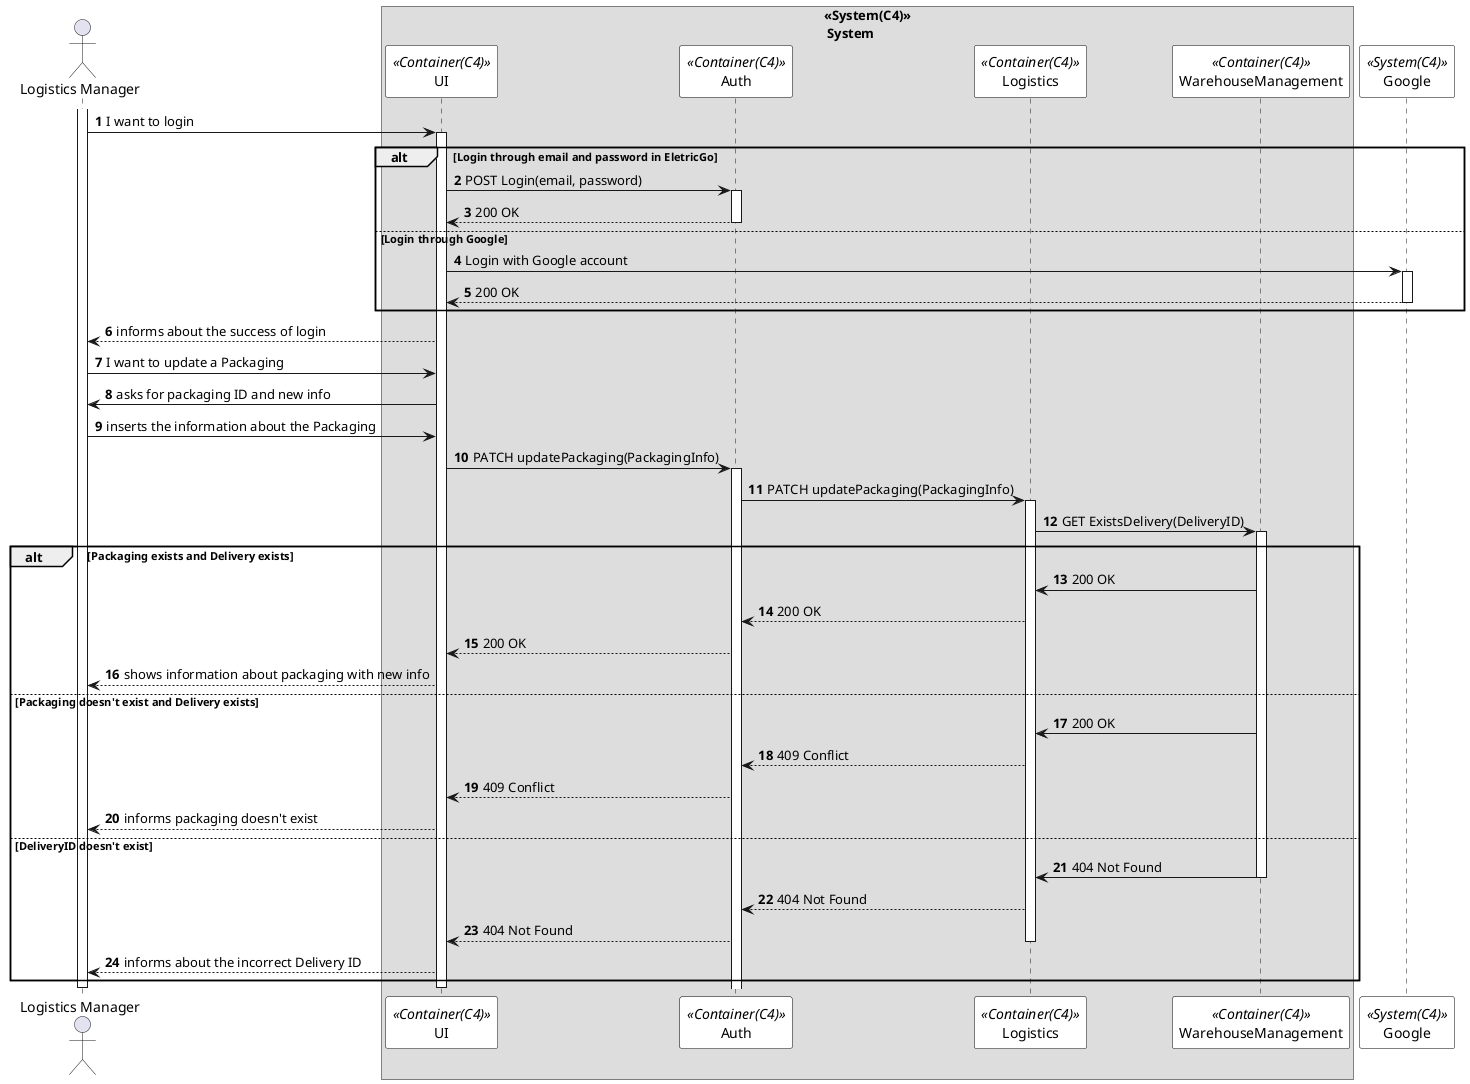 @startuml updatePackagingSD
autonumber

skinparam sequence {
ParticipantBorderColor black
ParticipantBackgroundColor white
}

actor "Logistics Manager" as manager
box "<<System(C4)>>\n System"
participant UI as UI <<Container(C4)>>
participant Auth as Auth <<Container(C4)>>
participant Logistics as Logistics <<Container(C4)>>
participant WarehouseManagement as WarehouseManagement <<Container(C4)>>
end box

participant Google as Google <<System(C4)>>
activate manager
manager->UI: I want to login
activate UI

alt Login through email and password in EletricGo

UI -> Auth: POST Login(email, password)
activate Auth

Auth --> UI: 200 OK
deactivate Auth

else Login through Google

UI -> Google: Login with Google account
activate Google
Google --> UI: 200 OK
deactivate Google

end



UI --> manager: informs about the success of login

manager -> UI: I want to update a Packaging

UI -> manager: asks for packaging ID and new info

manager -> UI: inserts the information about the Packaging

UI -> Auth: PATCH updatePackaging(PackagingInfo)
activate Auth
Auth -> Logistics: PATCH updatePackaging(PackagingInfo)
activate Logistics
Logistics -> WarehouseManagement: GET ExistsDelivery(DeliveryID)
activate WarehouseManagement

alt Packaging exists and Delivery exists

WarehouseManagement -> Logistics: 200 OK

Logistics --> Auth: 200 OK
Auth --> UI: 200 OK
UI --> manager: shows information about packaging with new info

else Packaging doesn't exist and Delivery exists

WarehouseManagement -> Logistics: 200 OK

Logistics --> Auth: 409 Conflict
Auth --> UI: 409 Conflict

UI --> manager: informs packaging doesn't exist

else DeliveryID doesn't exist

WarehouseManagement -> Logistics: 404 Not Found
deactivate WarehouseManagement
Logistics --> Auth: 404 Not Found
Auth --> UI: 404 Not Found
deactivate Logistics
UI --> manager: informs about the incorrect Delivery ID

end

deactivate UI
deactivate manager
@enduml